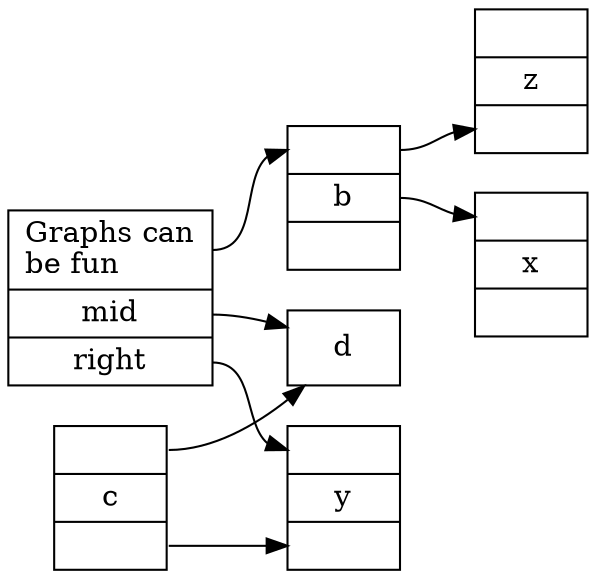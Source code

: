# Generated Tor  2 Okt 2008 11:04:31 GMT by dot - Graphviz version 2.20.2 (Tue Jul  1 11:56:55 UTC 2008)
#
# 
# real	0m2.058s
# user	0m0.124s
# sys	0m0.040s

digraph G {
	graph [rankdir=LR];
	node [label="\N", shape=record];
	graph [bb="0,0,488,361",
		_draw_="c 5 -white C 5 -white P 4 0 0 0 361 488 361 488 0 ",
		xdotversion="1.2"];
	a [label="<bala> Graphs can\lbe fun\l|<f1> mid|<f2> right", pos="244,206", rects="212,210,276,242 212,190,276,210 212,170,276,190", width="0.89", height="1.00", _draw_="c 5 -black p 4 212 170 212 242 276 242 276 170 c 5 -black L 2 212 210 276 210 c 5 -black L 2 212 190 276 190 ", _ldraw_="F 14.000000 11 -Times-Roman c 5 -black T 220 224 -1 48 10 -Graphs can F 14.000000 11 -Times-Roman c 5 -black T 220 212 -1 27 6 -\
be fun F 14.000000 11 -Times-Roman c 5 -black T 244 192 0 16 3 -mid F 14.000000 11 -Times-Roman c 5 -black T 244 172 0 20 5 -rig\
ht "];
	b [label="<left>   |<mid> b |   ", pos="208,268", rects="181,278,235,298 181,258,235,278 181,238,235,258", width="0.75", height="0.83", _draw_="c 5 -black p 4 181 238 181 298 235 298 235 238 c 5 -black L 2 181 278 235 278 c 5 -black L 2 181 258 235 258 ", _ldraw_="F 14.000000 11 -Times-Roman c 5 -black T 208 280 0 3 1 -  F 14.000000 11 -Times-Roman c 5 -black T 208 260 0 5 1 -b F 14.000000 \
11 -Times-Roman c 5 -black T 208 240 0 3 1 -  "];
	c [label="<p1>   | c |<p2>   ", pos="316,81", rects="289,91,343,111 289,71,343,91 289,51,343,71", width="0.75", height="0.83", _draw_="c 5 -black p 4 289 51 289 111 343 111 343 51 c 5 -black L 2 289 91 343 91 c 5 -black L 2 289 71 343 71 ", _ldraw_="F 14.000000 11 -Times-Roman c 5 -black T 316 93 0 3 1 -  F 14.000000 11 -Times-Roman c 5 -black T 316 73 0 5 1 -c F 14.000000 11\
 -Times-Roman c 5 -black T 316 53 0 3 1 -  "];
	x [label="<p1>   | x |<p2>   ", pos="460,330", rects="433,340,487,360 433,320,487,340 433,300,487,320", width="0.75", height="0.83", _draw_="c 5 -black p 4 433 300 433 360 487 360 487 300 c 5 -black L 2 433 340 487 340 c 5 -black L 2 433 320 487 320 ", _ldraw_="F 14.000000 11 -Times-Roman c 5 -black T 460 342 0 3 1 -  F 14.000000 11 -Times-Roman c 5 -black T 460 322 0 5 1 -x F 14.000000 \
11 -Times-Roman c 5 -black T 460 302 0 3 1 -  "];
	y [label="<p1>   | y |<p2>   ", pos="280,143", rects="253,153,307,173 253,133,307,153 253,113,307,133", width="0.75", height="0.83", _draw_="c 5 -black p 4 253 113 253 173 307 173 307 113 c 5 -black L 2 253 153 307 153 c 5 -black L 2 253 133 307 133 ", _ldraw_="F 14.000000 11 -Times-Roman c 5 -black T 280 155 0 3 1 -  F 14.000000 11 -Times-Roman c 5 -black T 280 135 0 5 1 -y F 14.000000 \
11 -Times-Roman c 5 -black T 280 115 0 3 1 -  "];
	z [label="   | z |<p2>   ", pos="28,81", rects="1,91,55,111 1,71,55,91 1,51,55,71", width="0.75", height="0.83", _draw_="c 5 -black p 4 1 51 1 111 55 111 55 51 c 5 -black L 2 1 91 55 91 c 5 -black L 2 1 71 55 71 ", _ldraw_="F 14.000000 11 -Times-Roman c 5 -black T 28 93 0 3 1 -  F 14.000000 11 -Times-Roman c 5 -black T 28 73 0 5 1 -z F 14.000000 11 -\
Times-Roman c 5 -black T 28 53 0 3 1 -  "];
	d [pos="352,19", rects="325,1,379,37", width="0.75", height="0.50", _draw_="c 5 -black p 4 325 1 325 37 379 37 379 1 ", _ldraw_="F 14.000000 11 -Times-Roman c 5 -black T 352 19 0 5 1 -d "];
	a:bala -> b:left [pos="e,214,278 235,242 230,251 224,261 219,269", _draw_="c 5 -black B 4 235 242 230 251 224 261 219 269 ", _hdraw_="S 5 -solid S 15 -setlinewidth(1) c 5 -black C 5 -black P 3 216 268 214 278 222 271 "];
	a:f1 -> d [pos="e,341,37 250,190 267,162 312,87 336,46", _draw_="c 5 -black B 4 250 190 267 162 312 87 336 46 ", _hdraw_="S 5 -solid S 15 -setlinewidth(1) c 5 -black C 5 -black P 3 339 47 341 37 333 44 "];
	a:f2 -> y:p1 [pos="e,265,170 265,170 265,170 265,170 265,170", _draw_="c 5 -black B 4 265 170 265 170 265 170 265 170 ", _hdraw_="S 5 -solid S 15 -setlinewidth(1) c 5 -black C 5 -black P 3 279 177 265 170 272 184 "];
	c:p1 -> d [pos="e,344,37 320,91 325,80 333,62 340,46", _draw_="c 5 -black B 4 320 91 325 80 333 62 340 46 ", _hdraw_="S 5 -solid S 15 -setlinewidth(1) c 5 -black C 5 -black P 3 343 48 344 37 337 45 "];
	b:mid -> x:p1 [pos="e,433,341 235,277 281,292 373,321 423,338", _draw_="c 5 -black B 4 235 277 281 292 373 321 423 338 ", _hdraw_="S 5 -solid S 15 -setlinewidth(1) c 5 -black C 5 -black P 3 422 341 433 341 424 335 "];
	c:p2 -> y:p2 [pos="e,286,113 310,71 305,80 298,93 291,104", _draw_="c 5 -black B 4 310 71 305 80 298 93 291 104 ", _hdraw_="S 5 -solid S 15 -setlinewidth(1) c 5 -black C 5 -black P 3 288 103 286 113 294 106 "];
	b:left -> z:p2 [pos="e,36,71 200,278 172,242 78,125 42,79", _draw_="c 5 -black B 4 200 278 172 242 78 125 42 79 ", _hdraw_="S 5 -solid S 15 -setlinewidth(1) c 5 -black C 5 -black P 3 45 77 36 71 39 81 "];
}
